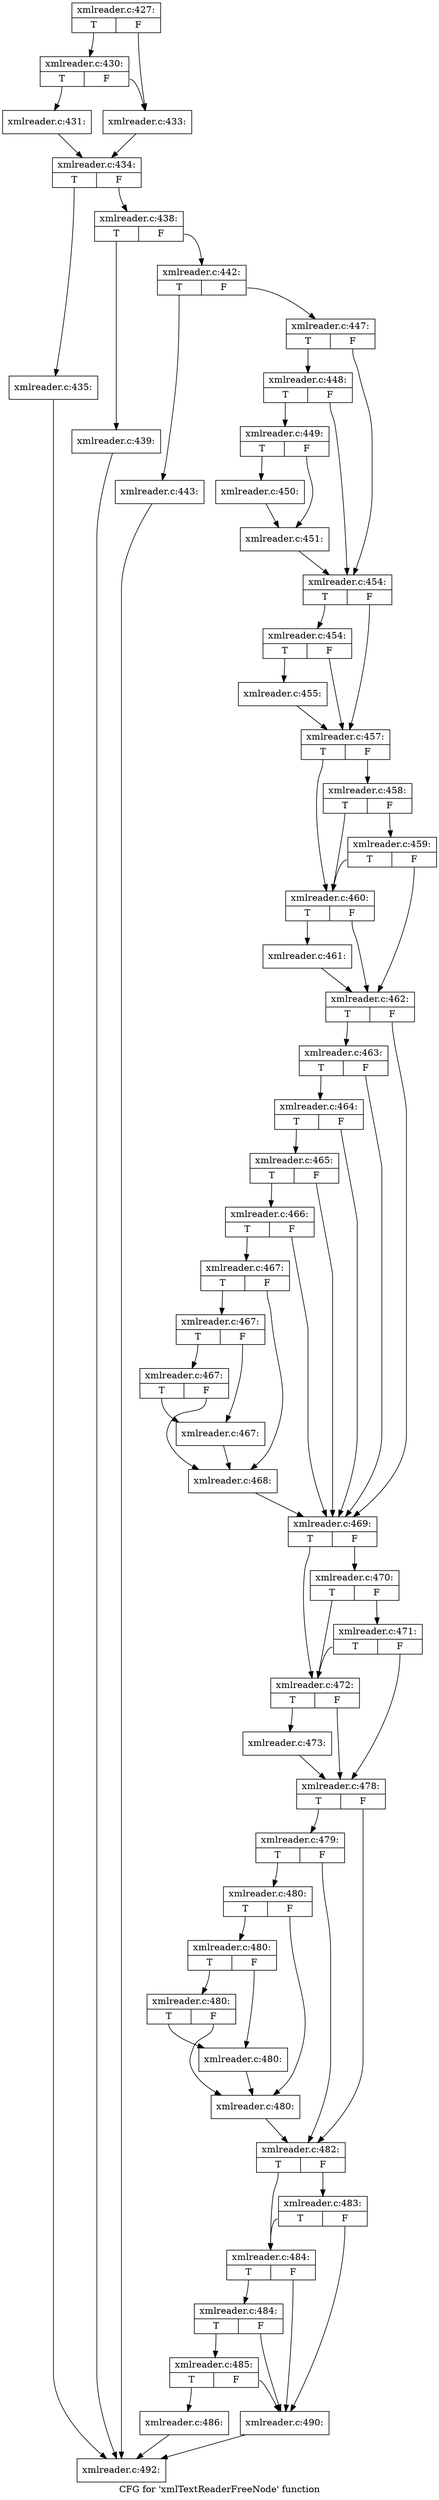 digraph "CFG for 'xmlTextReaderFreeNode' function" {
	label="CFG for 'xmlTextReaderFreeNode' function";

	Node0x4955750 [shape=record,label="{xmlreader.c:427:|{<s0>T|<s1>F}}"];
	Node0x4955750:s0 -> Node0x495ed70;
	Node0x4955750:s1 -> Node0x495ed20;
	Node0x495ed70 [shape=record,label="{xmlreader.c:430:|{<s0>T|<s1>F}}"];
	Node0x495ed70:s0 -> Node0x495ec80;
	Node0x495ed70:s1 -> Node0x495ed20;
	Node0x495ec80 [shape=record,label="{xmlreader.c:431:}"];
	Node0x495ec80 -> Node0x495ecd0;
	Node0x495ed20 [shape=record,label="{xmlreader.c:433:}"];
	Node0x495ed20 -> Node0x495ecd0;
	Node0x495ecd0 [shape=record,label="{xmlreader.c:434:|{<s0>T|<s1>F}}"];
	Node0x495ecd0:s0 -> Node0x495f930;
	Node0x495ecd0:s1 -> Node0x495f980;
	Node0x495f930 [shape=record,label="{xmlreader.c:435:}"];
	Node0x495f930 -> Node0x496acc0;
	Node0x495f980 [shape=record,label="{xmlreader.c:438:|{<s0>T|<s1>F}}"];
	Node0x495f980:s0 -> Node0x4960680;
	Node0x495f980:s1 -> Node0x49609b0;
	Node0x4960680 [shape=record,label="{xmlreader.c:439:}"];
	Node0x4960680 -> Node0x496acc0;
	Node0x49609b0 [shape=record,label="{xmlreader.c:442:|{<s0>T|<s1>F}}"];
	Node0x49609b0:s0 -> Node0x4961050;
	Node0x49609b0:s1 -> Node0x49612c0;
	Node0x4961050 [shape=record,label="{xmlreader.c:443:}"];
	Node0x4961050 -> Node0x496acc0;
	Node0x49612c0 [shape=record,label="{xmlreader.c:447:|{<s0>T|<s1>F}}"];
	Node0x49612c0:s0 -> Node0x4962e00;
	Node0x49612c0:s1 -> Node0x4962bf0;
	Node0x4962e00 [shape=record,label="{xmlreader.c:448:|{<s0>T|<s1>F}}"];
	Node0x4962e00:s0 -> Node0x49628c0;
	Node0x4962e00:s1 -> Node0x4962bf0;
	Node0x49628c0 [shape=record,label="{xmlreader.c:449:|{<s0>T|<s1>F}}"];
	Node0x49628c0:s0 -> Node0x49633d0;
	Node0x49628c0:s1 -> Node0x4963420;
	Node0x49633d0 [shape=record,label="{xmlreader.c:450:}"];
	Node0x49633d0 -> Node0x4963420;
	Node0x4963420 [shape=record,label="{xmlreader.c:451:}"];
	Node0x4963420 -> Node0x4962bf0;
	Node0x4962bf0 [shape=record,label="{xmlreader.c:454:|{<s0>T|<s1>F}}"];
	Node0x4962bf0:s0 -> Node0x4964300;
	Node0x4962bf0:s1 -> Node0x49642b0;
	Node0x4964300 [shape=record,label="{xmlreader.c:454:|{<s0>T|<s1>F}}"];
	Node0x4964300:s0 -> Node0x4964260;
	Node0x4964300:s1 -> Node0x49642b0;
	Node0x4964260 [shape=record,label="{xmlreader.c:455:}"];
	Node0x4964260 -> Node0x49642b0;
	Node0x49642b0 [shape=record,label="{xmlreader.c:457:|{<s0>T|<s1>F}}"];
	Node0x49642b0:s0 -> Node0x4964ea0;
	Node0x49642b0:s1 -> Node0x4964f40;
	Node0x4964f40 [shape=record,label="{xmlreader.c:458:|{<s0>T|<s1>F}}"];
	Node0x4964f40:s0 -> Node0x4964ea0;
	Node0x4964f40:s1 -> Node0x4964ef0;
	Node0x4964ef0 [shape=record,label="{xmlreader.c:459:|{<s0>T|<s1>F}}"];
	Node0x4964ef0:s0 -> Node0x4964ea0;
	Node0x4964ef0:s1 -> Node0x4964e50;
	Node0x4964ea0 [shape=record,label="{xmlreader.c:460:|{<s0>T|<s1>F}}"];
	Node0x4964ea0:s0 -> Node0x49648f0;
	Node0x4964ea0:s1 -> Node0x4964e50;
	Node0x49648f0 [shape=record,label="{xmlreader.c:461:}"];
	Node0x49648f0 -> Node0x4964e50;
	Node0x4964e50 [shape=record,label="{xmlreader.c:462:|{<s0>T|<s1>F}}"];
	Node0x4964e50:s0 -> Node0x4966410;
	Node0x4964e50:s1 -> Node0x4965e90;
	Node0x4966410 [shape=record,label="{xmlreader.c:463:|{<s0>T|<s1>F}}"];
	Node0x4966410:s0 -> Node0x49663c0;
	Node0x4966410:s1 -> Node0x4965e90;
	Node0x49663c0 [shape=record,label="{xmlreader.c:464:|{<s0>T|<s1>F}}"];
	Node0x49663c0:s0 -> Node0x4966370;
	Node0x49663c0:s1 -> Node0x4965e90;
	Node0x4966370 [shape=record,label="{xmlreader.c:465:|{<s0>T|<s1>F}}"];
	Node0x4966370:s0 -> Node0x4966320;
	Node0x4966370:s1 -> Node0x4965e90;
	Node0x4966320 [shape=record,label="{xmlreader.c:466:|{<s0>T|<s1>F}}"];
	Node0x4966320:s0 -> Node0x4963cc0;
	Node0x4966320:s1 -> Node0x4965e90;
	Node0x4963cc0 [shape=record,label="{xmlreader.c:467:|{<s0>T|<s1>F}}"];
	Node0x4963cc0:s0 -> Node0x4967650;
	Node0x4963cc0:s1 -> Node0x4967600;
	Node0x4967650 [shape=record,label="{xmlreader.c:467:|{<s0>T|<s1>F}}"];
	Node0x4967650:s0 -> Node0x49678e0;
	Node0x4967650:s1 -> Node0x49675b0;
	Node0x49678e0 [shape=record,label="{xmlreader.c:467:|{<s0>T|<s1>F}}"];
	Node0x49678e0:s0 -> Node0x49675b0;
	Node0x49678e0:s1 -> Node0x4967600;
	Node0x49675b0 [shape=record,label="{xmlreader.c:467:}"];
	Node0x49675b0 -> Node0x4967600;
	Node0x4967600 [shape=record,label="{xmlreader.c:468:}"];
	Node0x4967600 -> Node0x4965e90;
	Node0x4965e90 [shape=record,label="{xmlreader.c:469:|{<s0>T|<s1>F}}"];
	Node0x4965e90:s0 -> Node0x49687b0;
	Node0x4965e90:s1 -> Node0x4968850;
	Node0x4968850 [shape=record,label="{xmlreader.c:470:|{<s0>T|<s1>F}}"];
	Node0x4968850:s0 -> Node0x49687b0;
	Node0x4968850:s1 -> Node0x4968800;
	Node0x4968800 [shape=record,label="{xmlreader.c:471:|{<s0>T|<s1>F}}"];
	Node0x4968800:s0 -> Node0x49687b0;
	Node0x4968800:s1 -> Node0x4968760;
	Node0x49687b0 [shape=record,label="{xmlreader.c:472:|{<s0>T|<s1>F}}"];
	Node0x49687b0:s0 -> Node0x4967ec0;
	Node0x49687b0:s1 -> Node0x4968760;
	Node0x4967ec0 [shape=record,label="{xmlreader.c:473:}"];
	Node0x4967ec0 -> Node0x4968760;
	Node0x4968760 [shape=record,label="{xmlreader.c:478:|{<s0>T|<s1>F}}"];
	Node0x4968760:s0 -> Node0x4969ac0;
	Node0x4968760:s1 -> Node0x4969a70;
	Node0x4969ac0 [shape=record,label="{xmlreader.c:479:|{<s0>T|<s1>F}}"];
	Node0x4969ac0:s0 -> Node0x4969720;
	Node0x4969ac0:s1 -> Node0x4969a70;
	Node0x4969720 [shape=record,label="{xmlreader.c:480:|{<s0>T|<s1>F}}"];
	Node0x4969720:s0 -> Node0x496a0f0;
	Node0x4969720:s1 -> Node0x496a0a0;
	Node0x496a0f0 [shape=record,label="{xmlreader.c:480:|{<s0>T|<s1>F}}"];
	Node0x496a0f0:s0 -> Node0x496a350;
	Node0x496a0f0:s1 -> Node0x496a050;
	Node0x496a350 [shape=record,label="{xmlreader.c:480:|{<s0>T|<s1>F}}"];
	Node0x496a350:s0 -> Node0x496a050;
	Node0x496a350:s1 -> Node0x496a0a0;
	Node0x496a050 [shape=record,label="{xmlreader.c:480:}"];
	Node0x496a050 -> Node0x496a0a0;
	Node0x496a0a0 [shape=record,label="{xmlreader.c:480:}"];
	Node0x496a0a0 -> Node0x4969a70;
	Node0x4969a70 [shape=record,label="{xmlreader.c:482:|{<s0>T|<s1>F}}"];
	Node0x4969a70:s0 -> Node0x496ae60;
	Node0x4969a70:s1 -> Node0x496aee0;
	Node0x496aee0 [shape=record,label="{xmlreader.c:483:|{<s0>T|<s1>F}}"];
	Node0x496aee0:s0 -> Node0x496ae60;
	Node0x496aee0:s1 -> Node0x496ad10;
	Node0x496ae60 [shape=record,label="{xmlreader.c:484:|{<s0>T|<s1>F}}"];
	Node0x496ae60:s0 -> Node0x496ade0;
	Node0x496ae60:s1 -> Node0x496ad10;
	Node0x496ade0 [shape=record,label="{xmlreader.c:484:|{<s0>T|<s1>F}}"];
	Node0x496ade0:s0 -> Node0x496ad60;
	Node0x496ade0:s1 -> Node0x496ad10;
	Node0x496ad60 [shape=record,label="{xmlreader.c:485:|{<s0>T|<s1>F}}"];
	Node0x496ad60:s0 -> Node0x496ac70;
	Node0x496ad60:s1 -> Node0x496ad10;
	Node0x496ac70 [shape=record,label="{xmlreader.c:486:}"];
	Node0x496ac70 -> Node0x496acc0;
	Node0x496ad10 [shape=record,label="{xmlreader.c:490:}"];
	Node0x496ad10 -> Node0x496acc0;
	Node0x496acc0 [shape=record,label="{xmlreader.c:492:}"];
}
